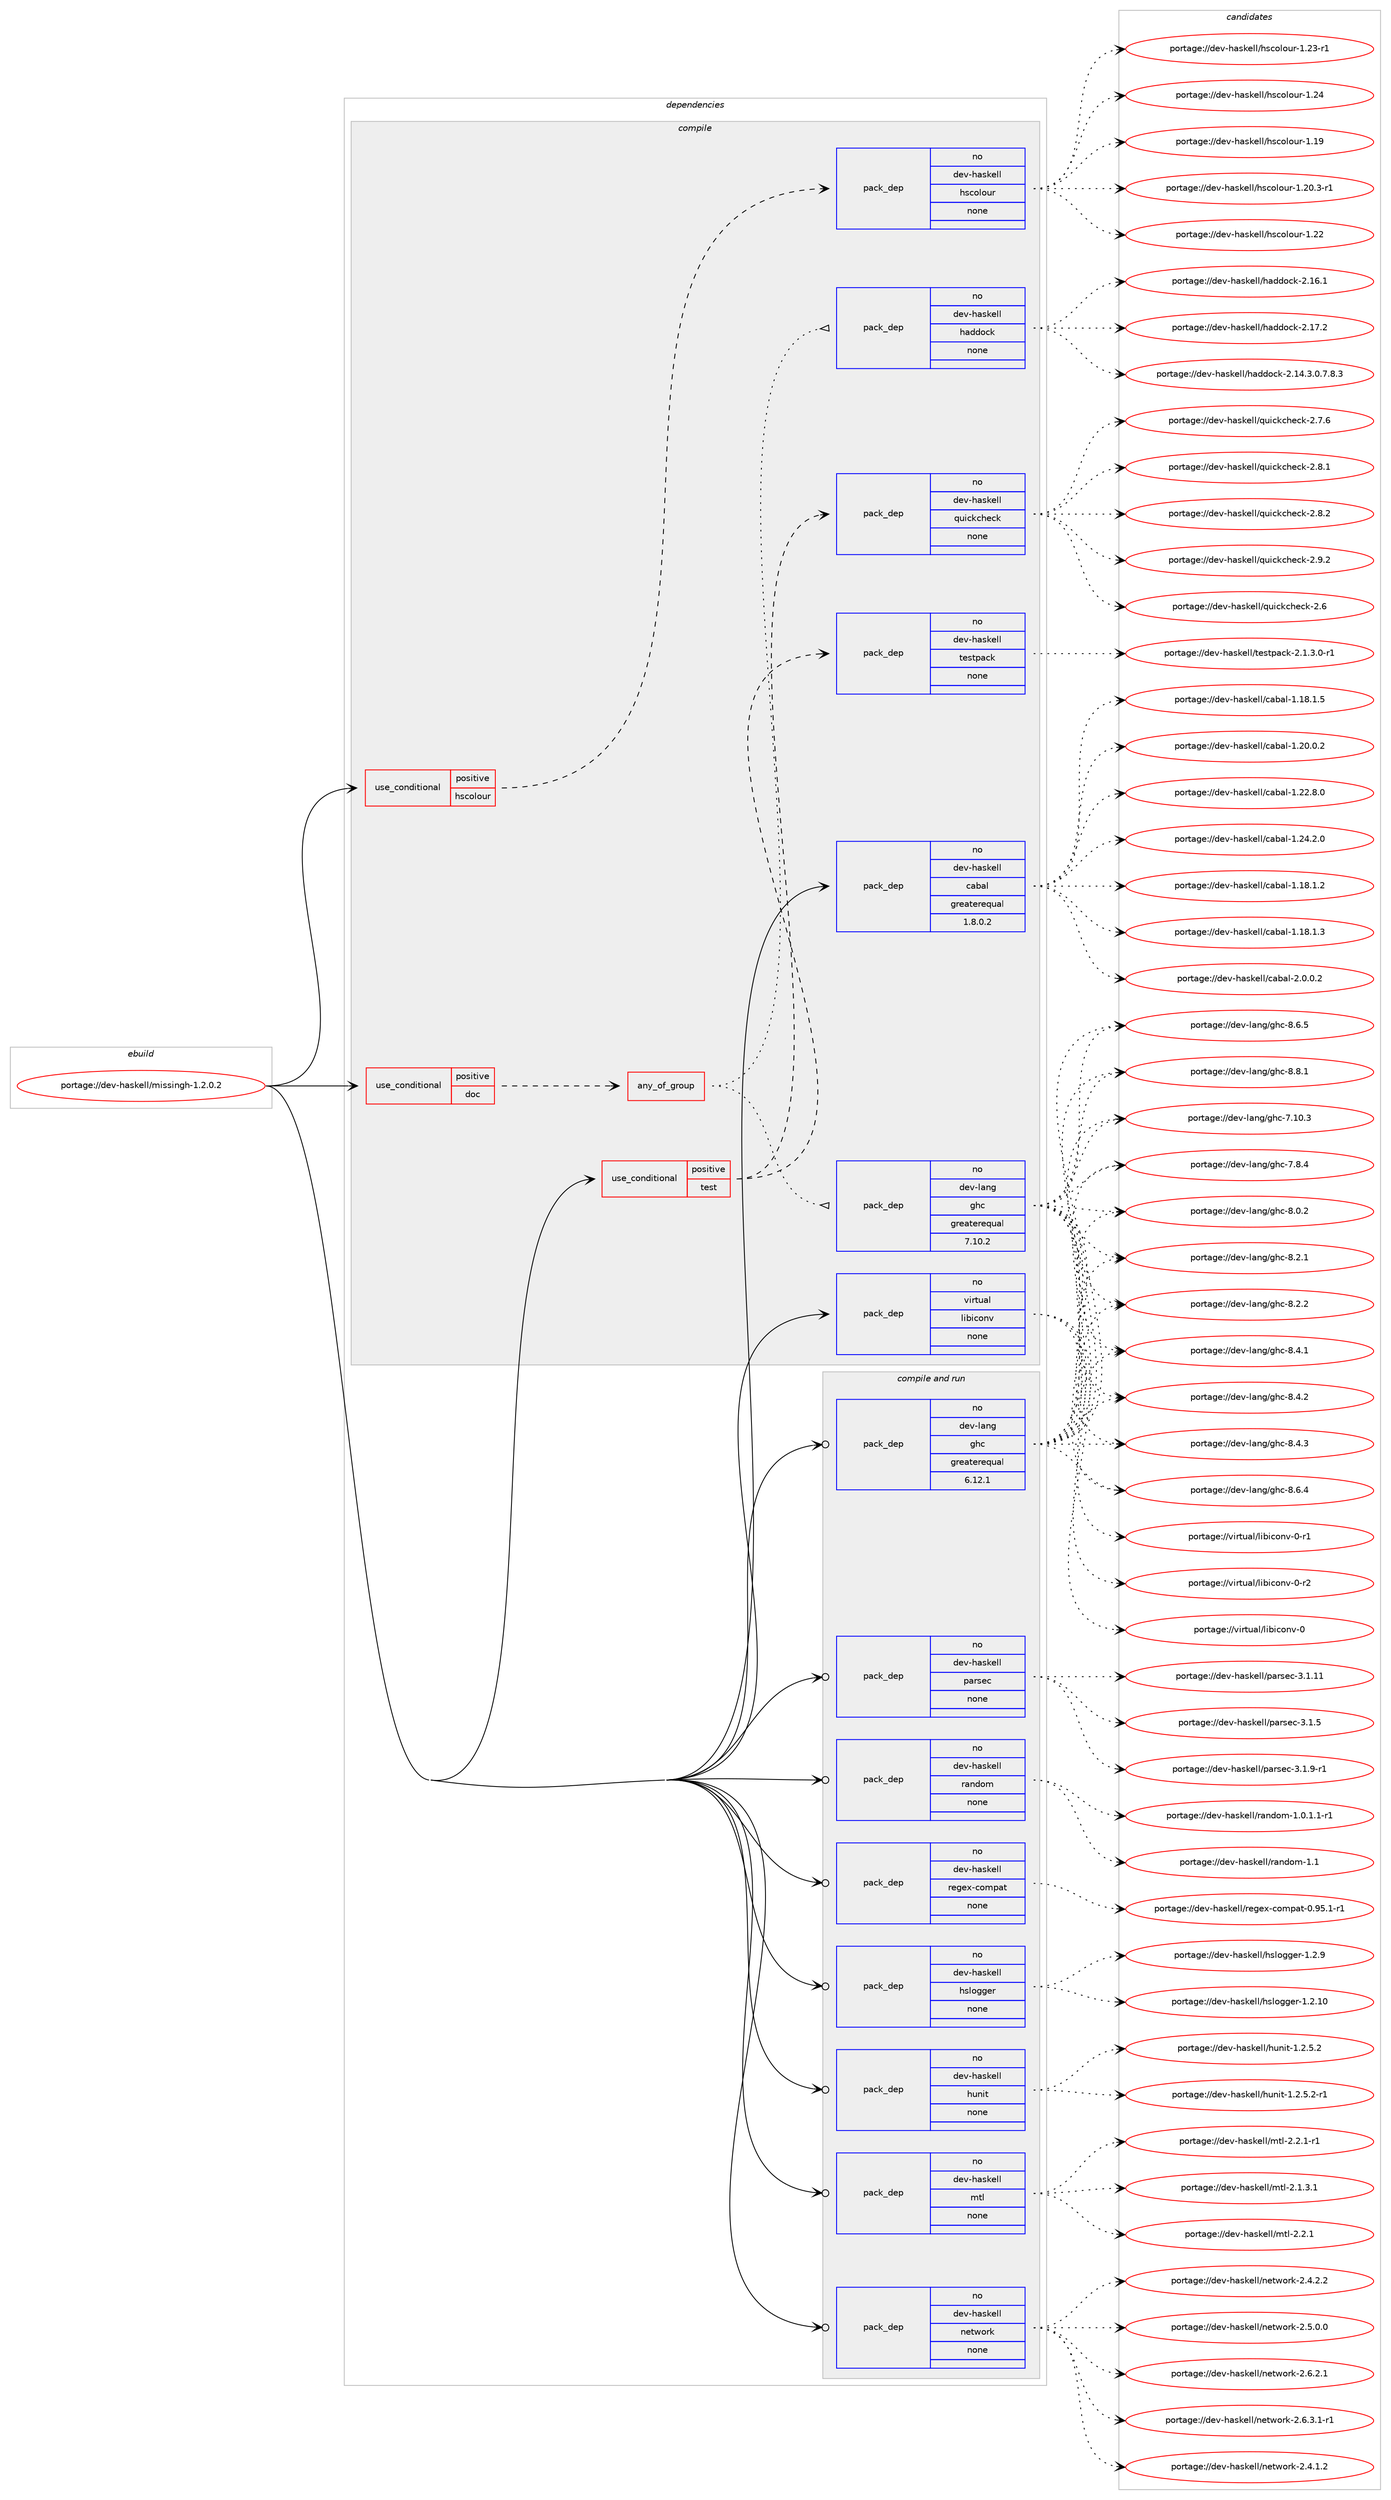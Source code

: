 digraph prolog {

# *************
# Graph options
# *************

newrank=true;
concentrate=true;
compound=true;
graph [rankdir=LR,fontname=Helvetica,fontsize=10,ranksep=1.5];#, ranksep=2.5, nodesep=0.2];
edge  [arrowhead=vee];
node  [fontname=Helvetica,fontsize=10];

# **********
# The ebuild
# **********

subgraph cluster_leftcol {
color=gray;
rank=same;
label=<<i>ebuild</i>>;
id [label="portage://dev-haskell/missingh-1.2.0.2", color=red, width=4, href="../dev-haskell/missingh-1.2.0.2.svg"];
}

# ****************
# The dependencies
# ****************

subgraph cluster_midcol {
color=gray;
label=<<i>dependencies</i>>;
subgraph cluster_compile {
fillcolor="#eeeeee";
style=filled;
label=<<i>compile</i>>;
subgraph cond16185 {
dependency74367 [label=<<TABLE BORDER="0" CELLBORDER="1" CELLSPACING="0" CELLPADDING="4"><TR><TD ROWSPAN="3" CELLPADDING="10">use_conditional</TD></TR><TR><TD>positive</TD></TR><TR><TD>doc</TD></TR></TABLE>>, shape=none, color=red];
subgraph any2014 {
dependency74368 [label=<<TABLE BORDER="0" CELLBORDER="1" CELLSPACING="0" CELLPADDING="4"><TR><TD CELLPADDING="10">any_of_group</TD></TR></TABLE>>, shape=none, color=red];subgraph pack56111 {
dependency74369 [label=<<TABLE BORDER="0" CELLBORDER="1" CELLSPACING="0" CELLPADDING="4" WIDTH="220"><TR><TD ROWSPAN="6" CELLPADDING="30">pack_dep</TD></TR><TR><TD WIDTH="110">no</TD></TR><TR><TD>dev-haskell</TD></TR><TR><TD>haddock</TD></TR><TR><TD>none</TD></TR><TR><TD></TD></TR></TABLE>>, shape=none, color=blue];
}
dependency74368:e -> dependency74369:w [weight=20,style="dotted",arrowhead="oinv"];
subgraph pack56112 {
dependency74370 [label=<<TABLE BORDER="0" CELLBORDER="1" CELLSPACING="0" CELLPADDING="4" WIDTH="220"><TR><TD ROWSPAN="6" CELLPADDING="30">pack_dep</TD></TR><TR><TD WIDTH="110">no</TD></TR><TR><TD>dev-lang</TD></TR><TR><TD>ghc</TD></TR><TR><TD>greaterequal</TD></TR><TR><TD>7.10.2</TD></TR></TABLE>>, shape=none, color=blue];
}
dependency74368:e -> dependency74370:w [weight=20,style="dotted",arrowhead="oinv"];
}
dependency74367:e -> dependency74368:w [weight=20,style="dashed",arrowhead="vee"];
}
id:e -> dependency74367:w [weight=20,style="solid",arrowhead="vee"];
subgraph cond16186 {
dependency74371 [label=<<TABLE BORDER="0" CELLBORDER="1" CELLSPACING="0" CELLPADDING="4"><TR><TD ROWSPAN="3" CELLPADDING="10">use_conditional</TD></TR><TR><TD>positive</TD></TR><TR><TD>hscolour</TD></TR></TABLE>>, shape=none, color=red];
subgraph pack56113 {
dependency74372 [label=<<TABLE BORDER="0" CELLBORDER="1" CELLSPACING="0" CELLPADDING="4" WIDTH="220"><TR><TD ROWSPAN="6" CELLPADDING="30">pack_dep</TD></TR><TR><TD WIDTH="110">no</TD></TR><TR><TD>dev-haskell</TD></TR><TR><TD>hscolour</TD></TR><TR><TD>none</TD></TR><TR><TD></TD></TR></TABLE>>, shape=none, color=blue];
}
dependency74371:e -> dependency74372:w [weight=20,style="dashed",arrowhead="vee"];
}
id:e -> dependency74371:w [weight=20,style="solid",arrowhead="vee"];
subgraph cond16187 {
dependency74373 [label=<<TABLE BORDER="0" CELLBORDER="1" CELLSPACING="0" CELLPADDING="4"><TR><TD ROWSPAN="3" CELLPADDING="10">use_conditional</TD></TR><TR><TD>positive</TD></TR><TR><TD>test</TD></TR></TABLE>>, shape=none, color=red];
subgraph pack56114 {
dependency74374 [label=<<TABLE BORDER="0" CELLBORDER="1" CELLSPACING="0" CELLPADDING="4" WIDTH="220"><TR><TD ROWSPAN="6" CELLPADDING="30">pack_dep</TD></TR><TR><TD WIDTH="110">no</TD></TR><TR><TD>dev-haskell</TD></TR><TR><TD>quickcheck</TD></TR><TR><TD>none</TD></TR><TR><TD></TD></TR></TABLE>>, shape=none, color=blue];
}
dependency74373:e -> dependency74374:w [weight=20,style="dashed",arrowhead="vee"];
subgraph pack56115 {
dependency74375 [label=<<TABLE BORDER="0" CELLBORDER="1" CELLSPACING="0" CELLPADDING="4" WIDTH="220"><TR><TD ROWSPAN="6" CELLPADDING="30">pack_dep</TD></TR><TR><TD WIDTH="110">no</TD></TR><TR><TD>dev-haskell</TD></TR><TR><TD>testpack</TD></TR><TR><TD>none</TD></TR><TR><TD></TD></TR></TABLE>>, shape=none, color=blue];
}
dependency74373:e -> dependency74375:w [weight=20,style="dashed",arrowhead="vee"];
}
id:e -> dependency74373:w [weight=20,style="solid",arrowhead="vee"];
subgraph pack56116 {
dependency74376 [label=<<TABLE BORDER="0" CELLBORDER="1" CELLSPACING="0" CELLPADDING="4" WIDTH="220"><TR><TD ROWSPAN="6" CELLPADDING="30">pack_dep</TD></TR><TR><TD WIDTH="110">no</TD></TR><TR><TD>dev-haskell</TD></TR><TR><TD>cabal</TD></TR><TR><TD>greaterequal</TD></TR><TR><TD>1.8.0.2</TD></TR></TABLE>>, shape=none, color=blue];
}
id:e -> dependency74376:w [weight=20,style="solid",arrowhead="vee"];
subgraph pack56117 {
dependency74377 [label=<<TABLE BORDER="0" CELLBORDER="1" CELLSPACING="0" CELLPADDING="4" WIDTH="220"><TR><TD ROWSPAN="6" CELLPADDING="30">pack_dep</TD></TR><TR><TD WIDTH="110">no</TD></TR><TR><TD>virtual</TD></TR><TR><TD>libiconv</TD></TR><TR><TD>none</TD></TR><TR><TD></TD></TR></TABLE>>, shape=none, color=blue];
}
id:e -> dependency74377:w [weight=20,style="solid",arrowhead="vee"];
}
subgraph cluster_compileandrun {
fillcolor="#eeeeee";
style=filled;
label=<<i>compile and run</i>>;
subgraph pack56118 {
dependency74378 [label=<<TABLE BORDER="0" CELLBORDER="1" CELLSPACING="0" CELLPADDING="4" WIDTH="220"><TR><TD ROWSPAN="6" CELLPADDING="30">pack_dep</TD></TR><TR><TD WIDTH="110">no</TD></TR><TR><TD>dev-haskell</TD></TR><TR><TD>hslogger</TD></TR><TR><TD>none</TD></TR><TR><TD></TD></TR></TABLE>>, shape=none, color=blue];
}
id:e -> dependency74378:w [weight=20,style="solid",arrowhead="odotvee"];
subgraph pack56119 {
dependency74379 [label=<<TABLE BORDER="0" CELLBORDER="1" CELLSPACING="0" CELLPADDING="4" WIDTH="220"><TR><TD ROWSPAN="6" CELLPADDING="30">pack_dep</TD></TR><TR><TD WIDTH="110">no</TD></TR><TR><TD>dev-haskell</TD></TR><TR><TD>hunit</TD></TR><TR><TD>none</TD></TR><TR><TD></TD></TR></TABLE>>, shape=none, color=blue];
}
id:e -> dependency74379:w [weight=20,style="solid",arrowhead="odotvee"];
subgraph pack56120 {
dependency74380 [label=<<TABLE BORDER="0" CELLBORDER="1" CELLSPACING="0" CELLPADDING="4" WIDTH="220"><TR><TD ROWSPAN="6" CELLPADDING="30">pack_dep</TD></TR><TR><TD WIDTH="110">no</TD></TR><TR><TD>dev-haskell</TD></TR><TR><TD>mtl</TD></TR><TR><TD>none</TD></TR><TR><TD></TD></TR></TABLE>>, shape=none, color=blue];
}
id:e -> dependency74380:w [weight=20,style="solid",arrowhead="odotvee"];
subgraph pack56121 {
dependency74381 [label=<<TABLE BORDER="0" CELLBORDER="1" CELLSPACING="0" CELLPADDING="4" WIDTH="220"><TR><TD ROWSPAN="6" CELLPADDING="30">pack_dep</TD></TR><TR><TD WIDTH="110">no</TD></TR><TR><TD>dev-haskell</TD></TR><TR><TD>network</TD></TR><TR><TD>none</TD></TR><TR><TD></TD></TR></TABLE>>, shape=none, color=blue];
}
id:e -> dependency74381:w [weight=20,style="solid",arrowhead="odotvee"];
subgraph pack56122 {
dependency74382 [label=<<TABLE BORDER="0" CELLBORDER="1" CELLSPACING="0" CELLPADDING="4" WIDTH="220"><TR><TD ROWSPAN="6" CELLPADDING="30">pack_dep</TD></TR><TR><TD WIDTH="110">no</TD></TR><TR><TD>dev-haskell</TD></TR><TR><TD>parsec</TD></TR><TR><TD>none</TD></TR><TR><TD></TD></TR></TABLE>>, shape=none, color=blue];
}
id:e -> dependency74382:w [weight=20,style="solid",arrowhead="odotvee"];
subgraph pack56123 {
dependency74383 [label=<<TABLE BORDER="0" CELLBORDER="1" CELLSPACING="0" CELLPADDING="4" WIDTH="220"><TR><TD ROWSPAN="6" CELLPADDING="30">pack_dep</TD></TR><TR><TD WIDTH="110">no</TD></TR><TR><TD>dev-haskell</TD></TR><TR><TD>random</TD></TR><TR><TD>none</TD></TR><TR><TD></TD></TR></TABLE>>, shape=none, color=blue];
}
id:e -> dependency74383:w [weight=20,style="solid",arrowhead="odotvee"];
subgraph pack56124 {
dependency74384 [label=<<TABLE BORDER="0" CELLBORDER="1" CELLSPACING="0" CELLPADDING="4" WIDTH="220"><TR><TD ROWSPAN="6" CELLPADDING="30">pack_dep</TD></TR><TR><TD WIDTH="110">no</TD></TR><TR><TD>dev-haskell</TD></TR><TR><TD>regex-compat</TD></TR><TR><TD>none</TD></TR><TR><TD></TD></TR></TABLE>>, shape=none, color=blue];
}
id:e -> dependency74384:w [weight=20,style="solid",arrowhead="odotvee"];
subgraph pack56125 {
dependency74385 [label=<<TABLE BORDER="0" CELLBORDER="1" CELLSPACING="0" CELLPADDING="4" WIDTH="220"><TR><TD ROWSPAN="6" CELLPADDING="30">pack_dep</TD></TR><TR><TD WIDTH="110">no</TD></TR><TR><TD>dev-lang</TD></TR><TR><TD>ghc</TD></TR><TR><TD>greaterequal</TD></TR><TR><TD>6.12.1</TD></TR></TABLE>>, shape=none, color=blue];
}
id:e -> dependency74385:w [weight=20,style="solid",arrowhead="odotvee"];
}
subgraph cluster_run {
fillcolor="#eeeeee";
style=filled;
label=<<i>run</i>>;
}
}

# **************
# The candidates
# **************

subgraph cluster_choices {
rank=same;
color=gray;
label=<<i>candidates</i>>;

subgraph choice56111 {
color=black;
nodesep=1;
choiceportage1001011184510497115107101108108471049710010011199107455046495246514648465546564651 [label="portage://dev-haskell/haddock-2.14.3.0.7.8.3", color=red, width=4,href="../dev-haskell/haddock-2.14.3.0.7.8.3.svg"];
choiceportage100101118451049711510710110810847104971001001119910745504649544649 [label="portage://dev-haskell/haddock-2.16.1", color=red, width=4,href="../dev-haskell/haddock-2.16.1.svg"];
choiceportage100101118451049711510710110810847104971001001119910745504649554650 [label="portage://dev-haskell/haddock-2.17.2", color=red, width=4,href="../dev-haskell/haddock-2.17.2.svg"];
dependency74369:e -> choiceportage1001011184510497115107101108108471049710010011199107455046495246514648465546564651:w [style=dotted,weight="100"];
dependency74369:e -> choiceportage100101118451049711510710110810847104971001001119910745504649544649:w [style=dotted,weight="100"];
dependency74369:e -> choiceportage100101118451049711510710110810847104971001001119910745504649554650:w [style=dotted,weight="100"];
}
subgraph choice56112 {
color=black;
nodesep=1;
choiceportage1001011184510897110103471031049945554649484651 [label="portage://dev-lang/ghc-7.10.3", color=red, width=4,href="../dev-lang/ghc-7.10.3.svg"];
choiceportage10010111845108971101034710310499455546564652 [label="portage://dev-lang/ghc-7.8.4", color=red, width=4,href="../dev-lang/ghc-7.8.4.svg"];
choiceportage10010111845108971101034710310499455646484650 [label="portage://dev-lang/ghc-8.0.2", color=red, width=4,href="../dev-lang/ghc-8.0.2.svg"];
choiceportage10010111845108971101034710310499455646504649 [label="portage://dev-lang/ghc-8.2.1", color=red, width=4,href="../dev-lang/ghc-8.2.1.svg"];
choiceportage10010111845108971101034710310499455646504650 [label="portage://dev-lang/ghc-8.2.2", color=red, width=4,href="../dev-lang/ghc-8.2.2.svg"];
choiceportage10010111845108971101034710310499455646524649 [label="portage://dev-lang/ghc-8.4.1", color=red, width=4,href="../dev-lang/ghc-8.4.1.svg"];
choiceportage10010111845108971101034710310499455646524650 [label="portage://dev-lang/ghc-8.4.2", color=red, width=4,href="../dev-lang/ghc-8.4.2.svg"];
choiceportage10010111845108971101034710310499455646524651 [label="portage://dev-lang/ghc-8.4.3", color=red, width=4,href="../dev-lang/ghc-8.4.3.svg"];
choiceportage10010111845108971101034710310499455646544652 [label="portage://dev-lang/ghc-8.6.4", color=red, width=4,href="../dev-lang/ghc-8.6.4.svg"];
choiceportage10010111845108971101034710310499455646544653 [label="portage://dev-lang/ghc-8.6.5", color=red, width=4,href="../dev-lang/ghc-8.6.5.svg"];
choiceportage10010111845108971101034710310499455646564649 [label="portage://dev-lang/ghc-8.8.1", color=red, width=4,href="../dev-lang/ghc-8.8.1.svg"];
dependency74370:e -> choiceportage1001011184510897110103471031049945554649484651:w [style=dotted,weight="100"];
dependency74370:e -> choiceportage10010111845108971101034710310499455546564652:w [style=dotted,weight="100"];
dependency74370:e -> choiceportage10010111845108971101034710310499455646484650:w [style=dotted,weight="100"];
dependency74370:e -> choiceportage10010111845108971101034710310499455646504649:w [style=dotted,weight="100"];
dependency74370:e -> choiceportage10010111845108971101034710310499455646504650:w [style=dotted,weight="100"];
dependency74370:e -> choiceportage10010111845108971101034710310499455646524649:w [style=dotted,weight="100"];
dependency74370:e -> choiceportage10010111845108971101034710310499455646524650:w [style=dotted,weight="100"];
dependency74370:e -> choiceportage10010111845108971101034710310499455646524651:w [style=dotted,weight="100"];
dependency74370:e -> choiceportage10010111845108971101034710310499455646544652:w [style=dotted,weight="100"];
dependency74370:e -> choiceportage10010111845108971101034710310499455646544653:w [style=dotted,weight="100"];
dependency74370:e -> choiceportage10010111845108971101034710310499455646564649:w [style=dotted,weight="100"];
}
subgraph choice56113 {
color=black;
nodesep=1;
choiceportage100101118451049711510710110810847104115991111081111171144549464957 [label="portage://dev-haskell/hscolour-1.19", color=red, width=4,href="../dev-haskell/hscolour-1.19.svg"];
choiceportage10010111845104971151071011081084710411599111108111117114454946504846514511449 [label="portage://dev-haskell/hscolour-1.20.3-r1", color=red, width=4,href="../dev-haskell/hscolour-1.20.3-r1.svg"];
choiceportage100101118451049711510710110810847104115991111081111171144549465050 [label="portage://dev-haskell/hscolour-1.22", color=red, width=4,href="../dev-haskell/hscolour-1.22.svg"];
choiceportage1001011184510497115107101108108471041159911110811111711445494650514511449 [label="portage://dev-haskell/hscolour-1.23-r1", color=red, width=4,href="../dev-haskell/hscolour-1.23-r1.svg"];
choiceportage100101118451049711510710110810847104115991111081111171144549465052 [label="portage://dev-haskell/hscolour-1.24", color=red, width=4,href="../dev-haskell/hscolour-1.24.svg"];
dependency74372:e -> choiceportage100101118451049711510710110810847104115991111081111171144549464957:w [style=dotted,weight="100"];
dependency74372:e -> choiceportage10010111845104971151071011081084710411599111108111117114454946504846514511449:w [style=dotted,weight="100"];
dependency74372:e -> choiceportage100101118451049711510710110810847104115991111081111171144549465050:w [style=dotted,weight="100"];
dependency74372:e -> choiceportage1001011184510497115107101108108471041159911110811111711445494650514511449:w [style=dotted,weight="100"];
dependency74372:e -> choiceportage100101118451049711510710110810847104115991111081111171144549465052:w [style=dotted,weight="100"];
}
subgraph choice56114 {
color=black;
nodesep=1;
choiceportage10010111845104971151071011081084711311710599107991041019910745504654 [label="portage://dev-haskell/quickcheck-2.6", color=red, width=4,href="../dev-haskell/quickcheck-2.6.svg"];
choiceportage100101118451049711510710110810847113117105991079910410199107455046554654 [label="portage://dev-haskell/quickcheck-2.7.6", color=red, width=4,href="../dev-haskell/quickcheck-2.7.6.svg"];
choiceportage100101118451049711510710110810847113117105991079910410199107455046564649 [label="portage://dev-haskell/quickcheck-2.8.1", color=red, width=4,href="../dev-haskell/quickcheck-2.8.1.svg"];
choiceportage100101118451049711510710110810847113117105991079910410199107455046564650 [label="portage://dev-haskell/quickcheck-2.8.2", color=red, width=4,href="../dev-haskell/quickcheck-2.8.2.svg"];
choiceportage100101118451049711510710110810847113117105991079910410199107455046574650 [label="portage://dev-haskell/quickcheck-2.9.2", color=red, width=4,href="../dev-haskell/quickcheck-2.9.2.svg"];
dependency74374:e -> choiceportage10010111845104971151071011081084711311710599107991041019910745504654:w [style=dotted,weight="100"];
dependency74374:e -> choiceportage100101118451049711510710110810847113117105991079910410199107455046554654:w [style=dotted,weight="100"];
dependency74374:e -> choiceportage100101118451049711510710110810847113117105991079910410199107455046564649:w [style=dotted,weight="100"];
dependency74374:e -> choiceportage100101118451049711510710110810847113117105991079910410199107455046564650:w [style=dotted,weight="100"];
dependency74374:e -> choiceportage100101118451049711510710110810847113117105991079910410199107455046574650:w [style=dotted,weight="100"];
}
subgraph choice56115 {
color=black;
nodesep=1;
choiceportage100101118451049711510710110810847116101115116112979910745504649465146484511449 [label="portage://dev-haskell/testpack-2.1.3.0-r1", color=red, width=4,href="../dev-haskell/testpack-2.1.3.0-r1.svg"];
dependency74375:e -> choiceportage100101118451049711510710110810847116101115116112979910745504649465146484511449:w [style=dotted,weight="100"];
}
subgraph choice56116 {
color=black;
nodesep=1;
choiceportage10010111845104971151071011081084799979897108454946495646494650 [label="portage://dev-haskell/cabal-1.18.1.2", color=red, width=4,href="../dev-haskell/cabal-1.18.1.2.svg"];
choiceportage10010111845104971151071011081084799979897108454946495646494651 [label="portage://dev-haskell/cabal-1.18.1.3", color=red, width=4,href="../dev-haskell/cabal-1.18.1.3.svg"];
choiceportage10010111845104971151071011081084799979897108454946495646494653 [label="portage://dev-haskell/cabal-1.18.1.5", color=red, width=4,href="../dev-haskell/cabal-1.18.1.5.svg"];
choiceportage10010111845104971151071011081084799979897108454946504846484650 [label="portage://dev-haskell/cabal-1.20.0.2", color=red, width=4,href="../dev-haskell/cabal-1.20.0.2.svg"];
choiceportage10010111845104971151071011081084799979897108454946505046564648 [label="portage://dev-haskell/cabal-1.22.8.0", color=red, width=4,href="../dev-haskell/cabal-1.22.8.0.svg"];
choiceportage10010111845104971151071011081084799979897108454946505246504648 [label="portage://dev-haskell/cabal-1.24.2.0", color=red, width=4,href="../dev-haskell/cabal-1.24.2.0.svg"];
choiceportage100101118451049711510710110810847999798971084550464846484650 [label="portage://dev-haskell/cabal-2.0.0.2", color=red, width=4,href="../dev-haskell/cabal-2.0.0.2.svg"];
dependency74376:e -> choiceportage10010111845104971151071011081084799979897108454946495646494650:w [style=dotted,weight="100"];
dependency74376:e -> choiceportage10010111845104971151071011081084799979897108454946495646494651:w [style=dotted,weight="100"];
dependency74376:e -> choiceportage10010111845104971151071011081084799979897108454946495646494653:w [style=dotted,weight="100"];
dependency74376:e -> choiceportage10010111845104971151071011081084799979897108454946504846484650:w [style=dotted,weight="100"];
dependency74376:e -> choiceportage10010111845104971151071011081084799979897108454946505046564648:w [style=dotted,weight="100"];
dependency74376:e -> choiceportage10010111845104971151071011081084799979897108454946505246504648:w [style=dotted,weight="100"];
dependency74376:e -> choiceportage100101118451049711510710110810847999798971084550464846484650:w [style=dotted,weight="100"];
}
subgraph choice56117 {
color=black;
nodesep=1;
choiceportage118105114116117971084710810598105991111101184548 [label="portage://virtual/libiconv-0", color=red, width=4,href="../virtual/libiconv-0.svg"];
choiceportage1181051141161179710847108105981059911111011845484511449 [label="portage://virtual/libiconv-0-r1", color=red, width=4,href="../virtual/libiconv-0-r1.svg"];
choiceportage1181051141161179710847108105981059911111011845484511450 [label="portage://virtual/libiconv-0-r2", color=red, width=4,href="../virtual/libiconv-0-r2.svg"];
dependency74377:e -> choiceportage118105114116117971084710810598105991111101184548:w [style=dotted,weight="100"];
dependency74377:e -> choiceportage1181051141161179710847108105981059911111011845484511449:w [style=dotted,weight="100"];
dependency74377:e -> choiceportage1181051141161179710847108105981059911111011845484511450:w [style=dotted,weight="100"];
}
subgraph choice56118 {
color=black;
nodesep=1;
choiceportage10010111845104971151071011081084710411510811110310310111445494650464948 [label="portage://dev-haskell/hslogger-1.2.10", color=red, width=4,href="../dev-haskell/hslogger-1.2.10.svg"];
choiceportage100101118451049711510710110810847104115108111103103101114454946504657 [label="portage://dev-haskell/hslogger-1.2.9", color=red, width=4,href="../dev-haskell/hslogger-1.2.9.svg"];
dependency74378:e -> choiceportage10010111845104971151071011081084710411510811110310310111445494650464948:w [style=dotted,weight="100"];
dependency74378:e -> choiceportage100101118451049711510710110810847104115108111103103101114454946504657:w [style=dotted,weight="100"];
}
subgraph choice56119 {
color=black;
nodesep=1;
choiceportage1001011184510497115107101108108471041171101051164549465046534650 [label="portage://dev-haskell/hunit-1.2.5.2", color=red, width=4,href="../dev-haskell/hunit-1.2.5.2.svg"];
choiceportage10010111845104971151071011081084710411711010511645494650465346504511449 [label="portage://dev-haskell/hunit-1.2.5.2-r1", color=red, width=4,href="../dev-haskell/hunit-1.2.5.2-r1.svg"];
dependency74379:e -> choiceportage1001011184510497115107101108108471041171101051164549465046534650:w [style=dotted,weight="100"];
dependency74379:e -> choiceportage10010111845104971151071011081084710411711010511645494650465346504511449:w [style=dotted,weight="100"];
}
subgraph choice56120 {
color=black;
nodesep=1;
choiceportage1001011184510497115107101108108471091161084550464946514649 [label="portage://dev-haskell/mtl-2.1.3.1", color=red, width=4,href="../dev-haskell/mtl-2.1.3.1.svg"];
choiceportage100101118451049711510710110810847109116108455046504649 [label="portage://dev-haskell/mtl-2.2.1", color=red, width=4,href="../dev-haskell/mtl-2.2.1.svg"];
choiceportage1001011184510497115107101108108471091161084550465046494511449 [label="portage://dev-haskell/mtl-2.2.1-r1", color=red, width=4,href="../dev-haskell/mtl-2.2.1-r1.svg"];
dependency74380:e -> choiceportage1001011184510497115107101108108471091161084550464946514649:w [style=dotted,weight="100"];
dependency74380:e -> choiceportage100101118451049711510710110810847109116108455046504649:w [style=dotted,weight="100"];
dependency74380:e -> choiceportage1001011184510497115107101108108471091161084550465046494511449:w [style=dotted,weight="100"];
}
subgraph choice56121 {
color=black;
nodesep=1;
choiceportage1001011184510497115107101108108471101011161191111141074550465246494650 [label="portage://dev-haskell/network-2.4.1.2", color=red, width=4,href="../dev-haskell/network-2.4.1.2.svg"];
choiceportage1001011184510497115107101108108471101011161191111141074550465246504650 [label="portage://dev-haskell/network-2.4.2.2", color=red, width=4,href="../dev-haskell/network-2.4.2.2.svg"];
choiceportage1001011184510497115107101108108471101011161191111141074550465346484648 [label="portage://dev-haskell/network-2.5.0.0", color=red, width=4,href="../dev-haskell/network-2.5.0.0.svg"];
choiceportage1001011184510497115107101108108471101011161191111141074550465446504649 [label="portage://dev-haskell/network-2.6.2.1", color=red, width=4,href="../dev-haskell/network-2.6.2.1.svg"];
choiceportage10010111845104971151071011081084711010111611911111410745504654465146494511449 [label="portage://dev-haskell/network-2.6.3.1-r1", color=red, width=4,href="../dev-haskell/network-2.6.3.1-r1.svg"];
dependency74381:e -> choiceportage1001011184510497115107101108108471101011161191111141074550465246494650:w [style=dotted,weight="100"];
dependency74381:e -> choiceportage1001011184510497115107101108108471101011161191111141074550465246504650:w [style=dotted,weight="100"];
dependency74381:e -> choiceportage1001011184510497115107101108108471101011161191111141074550465346484648:w [style=dotted,weight="100"];
dependency74381:e -> choiceportage1001011184510497115107101108108471101011161191111141074550465446504649:w [style=dotted,weight="100"];
dependency74381:e -> choiceportage10010111845104971151071011081084711010111611911111410745504654465146494511449:w [style=dotted,weight="100"];
}
subgraph choice56122 {
color=black;
nodesep=1;
choiceportage100101118451049711510710110810847112971141151019945514649464949 [label="portage://dev-haskell/parsec-3.1.11", color=red, width=4,href="../dev-haskell/parsec-3.1.11.svg"];
choiceportage1001011184510497115107101108108471129711411510199455146494653 [label="portage://dev-haskell/parsec-3.1.5", color=red, width=4,href="../dev-haskell/parsec-3.1.5.svg"];
choiceportage10010111845104971151071011081084711297114115101994551464946574511449 [label="portage://dev-haskell/parsec-3.1.9-r1", color=red, width=4,href="../dev-haskell/parsec-3.1.9-r1.svg"];
dependency74382:e -> choiceportage100101118451049711510710110810847112971141151019945514649464949:w [style=dotted,weight="100"];
dependency74382:e -> choiceportage1001011184510497115107101108108471129711411510199455146494653:w [style=dotted,weight="100"];
dependency74382:e -> choiceportage10010111845104971151071011081084711297114115101994551464946574511449:w [style=dotted,weight="100"];
}
subgraph choice56123 {
color=black;
nodesep=1;
choiceportage1001011184510497115107101108108471149711010011110945494648464946494511449 [label="portage://dev-haskell/random-1.0.1.1-r1", color=red, width=4,href="../dev-haskell/random-1.0.1.1-r1.svg"];
choiceportage1001011184510497115107101108108471149711010011110945494649 [label="portage://dev-haskell/random-1.1", color=red, width=4,href="../dev-haskell/random-1.1.svg"];
dependency74383:e -> choiceportage1001011184510497115107101108108471149711010011110945494648464946494511449:w [style=dotted,weight="100"];
dependency74383:e -> choiceportage1001011184510497115107101108108471149711010011110945494649:w [style=dotted,weight="100"];
}
subgraph choice56124 {
color=black;
nodesep=1;
choiceportage100101118451049711510710110810847114101103101120459911110911297116454846575346494511449 [label="portage://dev-haskell/regex-compat-0.95.1-r1", color=red, width=4,href="../dev-haskell/regex-compat-0.95.1-r1.svg"];
dependency74384:e -> choiceportage100101118451049711510710110810847114101103101120459911110911297116454846575346494511449:w [style=dotted,weight="100"];
}
subgraph choice56125 {
color=black;
nodesep=1;
choiceportage1001011184510897110103471031049945554649484651 [label="portage://dev-lang/ghc-7.10.3", color=red, width=4,href="../dev-lang/ghc-7.10.3.svg"];
choiceportage10010111845108971101034710310499455546564652 [label="portage://dev-lang/ghc-7.8.4", color=red, width=4,href="../dev-lang/ghc-7.8.4.svg"];
choiceportage10010111845108971101034710310499455646484650 [label="portage://dev-lang/ghc-8.0.2", color=red, width=4,href="../dev-lang/ghc-8.0.2.svg"];
choiceportage10010111845108971101034710310499455646504649 [label="portage://dev-lang/ghc-8.2.1", color=red, width=4,href="../dev-lang/ghc-8.2.1.svg"];
choiceportage10010111845108971101034710310499455646504650 [label="portage://dev-lang/ghc-8.2.2", color=red, width=4,href="../dev-lang/ghc-8.2.2.svg"];
choiceportage10010111845108971101034710310499455646524649 [label="portage://dev-lang/ghc-8.4.1", color=red, width=4,href="../dev-lang/ghc-8.4.1.svg"];
choiceportage10010111845108971101034710310499455646524650 [label="portage://dev-lang/ghc-8.4.2", color=red, width=4,href="../dev-lang/ghc-8.4.2.svg"];
choiceportage10010111845108971101034710310499455646524651 [label="portage://dev-lang/ghc-8.4.3", color=red, width=4,href="../dev-lang/ghc-8.4.3.svg"];
choiceportage10010111845108971101034710310499455646544652 [label="portage://dev-lang/ghc-8.6.4", color=red, width=4,href="../dev-lang/ghc-8.6.4.svg"];
choiceportage10010111845108971101034710310499455646544653 [label="portage://dev-lang/ghc-8.6.5", color=red, width=4,href="../dev-lang/ghc-8.6.5.svg"];
choiceportage10010111845108971101034710310499455646564649 [label="portage://dev-lang/ghc-8.8.1", color=red, width=4,href="../dev-lang/ghc-8.8.1.svg"];
dependency74385:e -> choiceportage1001011184510897110103471031049945554649484651:w [style=dotted,weight="100"];
dependency74385:e -> choiceportage10010111845108971101034710310499455546564652:w [style=dotted,weight="100"];
dependency74385:e -> choiceportage10010111845108971101034710310499455646484650:w [style=dotted,weight="100"];
dependency74385:e -> choiceportage10010111845108971101034710310499455646504649:w [style=dotted,weight="100"];
dependency74385:e -> choiceportage10010111845108971101034710310499455646504650:w [style=dotted,weight="100"];
dependency74385:e -> choiceportage10010111845108971101034710310499455646524649:w [style=dotted,weight="100"];
dependency74385:e -> choiceportage10010111845108971101034710310499455646524650:w [style=dotted,weight="100"];
dependency74385:e -> choiceportage10010111845108971101034710310499455646524651:w [style=dotted,weight="100"];
dependency74385:e -> choiceportage10010111845108971101034710310499455646544652:w [style=dotted,weight="100"];
dependency74385:e -> choiceportage10010111845108971101034710310499455646544653:w [style=dotted,weight="100"];
dependency74385:e -> choiceportage10010111845108971101034710310499455646564649:w [style=dotted,weight="100"];
}
}

}

